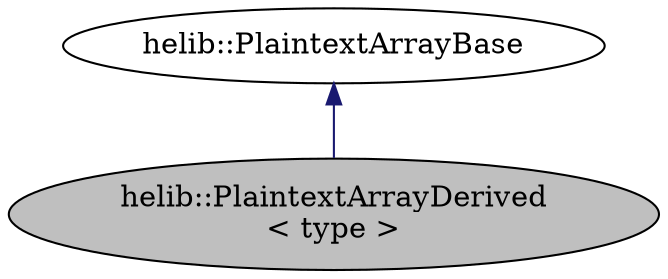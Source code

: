 digraph "helib::PlaintextArrayDerived&lt; type &gt;"
{
  N2 [label="helib::PlaintextArrayDerived\l\< type \>",color="black", fillcolor="grey75", style="filled", fontcolor="black"];
  N3 -> N2 [dir="back",color="midnightblue",style="solid"];
  N3 [label="helib::PlaintextArrayBase",color="black", fillcolor="white", style="filled"];
}
digraph "helib::PlaintextArrayDerived&lt; type &gt;"
{
  N0 [label="helib::PlaintextArrayDerived\l\< type \>",color="black", fillcolor="grey75", style="filled", fontcolor="black"];
  N1 -> N0 [dir="back",color="midnightblue",style="solid"];
  N1 [label="helib::PlaintextArrayBase",color="black", fillcolor="white", style="filled"];
}
